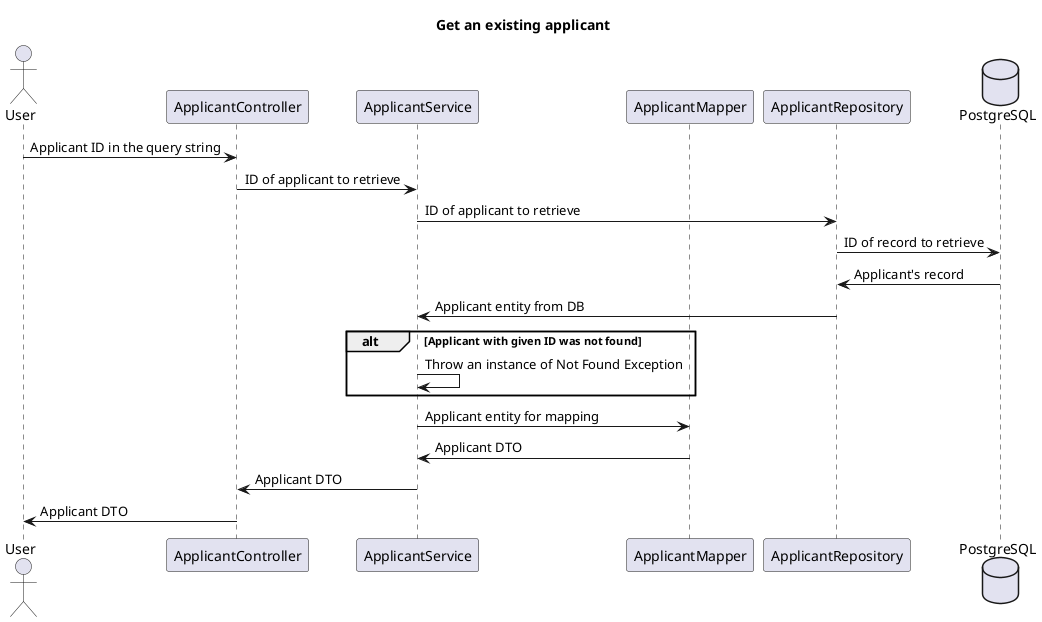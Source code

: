@startuml Get an existing applicant
    title Get an existing applicant

    actor User as user
    participant ApplicantController as applicantController
    participant ApplicantService as applicantService
    participant ApplicantMapper as applicantMapper
    participant ApplicantRepository as applicantRepository
    database PostgreSQL as db

    user -> applicantController: Applicant ID in the query string
        applicantController -> applicantService: ID of applicant to retrieve

            applicantService -> applicantRepository: ID of applicant to retrieve
                applicantRepository -> db: ID of record to retrieve
                db -> applicantRepository: Applicant's record
            applicantRepository -> applicantService: Applicant entity from DB

            alt Applicant with given ID was not found
                applicantService -> applicantService: Throw an instance of Not Found Exception
            end 

            applicantService -> applicantMapper: Applicant entity for mapping
            applicantMapper -> applicantService: Applicant DTO

        applicantService -> applicantController: Applicant DTO
    applicantController -> user: Applicant DTO
@enduml